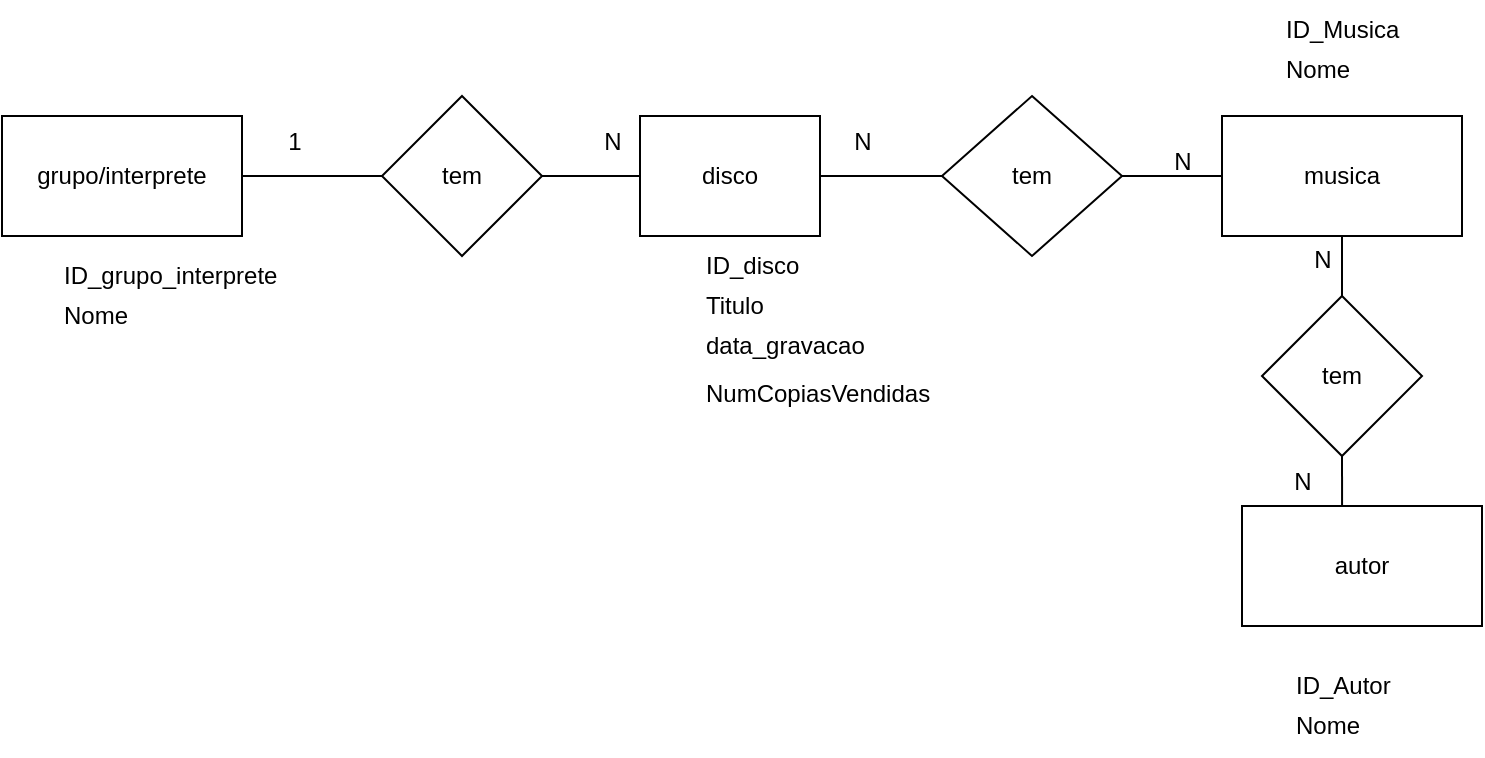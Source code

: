 <mxfile version="22.0.8" type="device">
  <diagram name="Página-1" id="EM6crfa3shj2-9QgIarh">
    <mxGraphModel dx="1194" dy="641" grid="1" gridSize="10" guides="1" tooltips="1" connect="1" arrows="1" fold="1" page="1" pageScale="1" pageWidth="827" pageHeight="1169" math="0" shadow="0">
      <root>
        <mxCell id="0" />
        <mxCell id="1" parent="0" />
        <mxCell id="ut3qqGEc8KGKoZDs4Zqt-1" value="grupo/interprete" style="rounded=0;whiteSpace=wrap;html=1;" vertex="1" parent="1">
          <mxGeometry x="50" y="190" width="120" height="60" as="geometry" />
        </mxCell>
        <mxCell id="ut3qqGEc8KGKoZDs4Zqt-2" value="musica" style="rounded=0;whiteSpace=wrap;html=1;" vertex="1" parent="1">
          <mxGeometry x="660" y="190" width="120" height="60" as="geometry" />
        </mxCell>
        <mxCell id="ut3qqGEc8KGKoZDs4Zqt-3" value="disco" style="rounded=0;whiteSpace=wrap;html=1;" vertex="1" parent="1">
          <mxGeometry x="369" y="190" width="90" height="60" as="geometry" />
        </mxCell>
        <mxCell id="ut3qqGEc8KGKoZDs4Zqt-4" value="tem" style="rhombus;whiteSpace=wrap;html=1;" vertex="1" parent="1">
          <mxGeometry x="240" y="180" width="80" height="80" as="geometry" />
        </mxCell>
        <mxCell id="ut3qqGEc8KGKoZDs4Zqt-5" value="" style="endArrow=none;html=1;rounded=0;exitX=0;exitY=0.5;exitDx=0;exitDy=0;entryX=1;entryY=0.5;entryDx=0;entryDy=0;" edge="1" parent="1" source="ut3qqGEc8KGKoZDs4Zqt-4" target="ut3qqGEc8KGKoZDs4Zqt-1">
          <mxGeometry width="50" height="50" relative="1" as="geometry">
            <mxPoint x="390" y="110" as="sourcePoint" />
            <mxPoint x="470" y="220" as="targetPoint" />
          </mxGeometry>
        </mxCell>
        <mxCell id="ut3qqGEc8KGKoZDs4Zqt-6" value="" style="endArrow=none;html=1;rounded=0;exitX=1;exitY=0.5;exitDx=0;exitDy=0;" edge="1" parent="1" source="ut3qqGEc8KGKoZDs4Zqt-4" target="ut3qqGEc8KGKoZDs4Zqt-3">
          <mxGeometry width="50" height="50" relative="1" as="geometry">
            <mxPoint x="390" y="220" as="sourcePoint" />
            <mxPoint x="240" y="220" as="targetPoint" />
          </mxGeometry>
        </mxCell>
        <mxCell id="ut3qqGEc8KGKoZDs4Zqt-7" value="1" style="text;html=1;align=center;verticalAlign=middle;resizable=0;points=[];autosize=1;strokeColor=none;fillColor=none;" vertex="1" parent="1">
          <mxGeometry x="181" y="188" width="30" height="30" as="geometry" />
        </mxCell>
        <mxCell id="ut3qqGEc8KGKoZDs4Zqt-9" value="ID_grupo_interprete" style="text;html=1;align=left;verticalAlign=middle;resizable=0;points=[];autosize=1;strokeColor=none;fillColor=none;" vertex="1" parent="1">
          <mxGeometry x="79" y="255" width="130" height="30" as="geometry" />
        </mxCell>
        <mxCell id="ut3qqGEc8KGKoZDs4Zqt-10" value="Nome" style="text;html=1;align=left;verticalAlign=middle;resizable=0;points=[];autosize=1;strokeColor=none;fillColor=none;" vertex="1" parent="1">
          <mxGeometry x="79" y="275" width="60" height="30" as="geometry" />
        </mxCell>
        <mxCell id="ut3qqGEc8KGKoZDs4Zqt-11" value="ID_disco" style="text;html=1;align=left;verticalAlign=middle;resizable=0;points=[];autosize=1;strokeColor=none;fillColor=none;" vertex="1" parent="1">
          <mxGeometry x="400" y="250" width="70" height="30" as="geometry" />
        </mxCell>
        <mxCell id="ut3qqGEc8KGKoZDs4Zqt-12" value="Titulo" style="text;html=1;align=left;verticalAlign=middle;resizable=0;points=[];autosize=1;strokeColor=none;fillColor=none;" vertex="1" parent="1">
          <mxGeometry x="400" y="270" width="50" height="30" as="geometry" />
        </mxCell>
        <mxCell id="ut3qqGEc8KGKoZDs4Zqt-13" value="data_gravacao" style="text;html=1;align=left;verticalAlign=middle;resizable=0;points=[];autosize=1;strokeColor=none;fillColor=none;" vertex="1" parent="1">
          <mxGeometry x="400" y="290" width="100" height="30" as="geometry" />
        </mxCell>
        <mxCell id="ut3qqGEc8KGKoZDs4Zqt-15" value="tem" style="rhombus;whiteSpace=wrap;html=1;" vertex="1" parent="1">
          <mxGeometry x="520" y="180" width="90" height="80" as="geometry" />
        </mxCell>
        <mxCell id="ut3qqGEc8KGKoZDs4Zqt-16" value="" style="endArrow=none;html=1;rounded=0;exitX=1;exitY=0.5;exitDx=0;exitDy=0;entryX=0;entryY=0.5;entryDx=0;entryDy=0;" edge="1" parent="1" source="ut3qqGEc8KGKoZDs4Zqt-15" target="ut3qqGEc8KGKoZDs4Zqt-2">
          <mxGeometry width="50" height="50" relative="1" as="geometry">
            <mxPoint x="610" y="110" as="sourcePoint" />
            <mxPoint x="640" y="220" as="targetPoint" />
          </mxGeometry>
        </mxCell>
        <mxCell id="ut3qqGEc8KGKoZDs4Zqt-17" value="" style="endArrow=none;html=1;rounded=0;exitX=0;exitY=0.5;exitDx=0;exitDy=0;entryX=1;entryY=0.5;entryDx=0;entryDy=0;" edge="1" parent="1" source="ut3qqGEc8KGKoZDs4Zqt-15" target="ut3qqGEc8KGKoZDs4Zqt-3">
          <mxGeometry width="50" height="50" relative="1" as="geometry">
            <mxPoint x="610" y="110" as="sourcePoint" />
            <mxPoint x="490" y="220" as="targetPoint" />
          </mxGeometry>
        </mxCell>
        <mxCell id="ut3qqGEc8KGKoZDs4Zqt-18" value="Nome" style="text;html=1;align=left;verticalAlign=middle;resizable=0;points=[];autosize=1;strokeColor=none;fillColor=none;" vertex="1" parent="1">
          <mxGeometry x="690" y="152" width="60" height="30" as="geometry" />
        </mxCell>
        <mxCell id="ut3qqGEc8KGKoZDs4Zqt-20" value="ID_Musica" style="text;html=1;align=left;verticalAlign=middle;resizable=0;points=[];autosize=1;strokeColor=none;fillColor=none;" vertex="1" parent="1">
          <mxGeometry x="690" y="132" width="80" height="30" as="geometry" />
        </mxCell>
        <mxCell id="ut3qqGEc8KGKoZDs4Zqt-22" value="N" style="text;html=1;align=center;verticalAlign=middle;resizable=0;points=[];autosize=1;strokeColor=none;fillColor=none;" vertex="1" parent="1">
          <mxGeometry x="465" y="188" width="30" height="30" as="geometry" />
        </mxCell>
        <mxCell id="ut3qqGEc8KGKoZDs4Zqt-23" value="N" style="text;html=1;align=center;verticalAlign=middle;resizable=0;points=[];autosize=1;strokeColor=none;fillColor=none;" vertex="1" parent="1">
          <mxGeometry x="625" y="198" width="30" height="30" as="geometry" />
        </mxCell>
        <mxCell id="ut3qqGEc8KGKoZDs4Zqt-28" value="NumCopiasVendidas" style="text;html=1;align=left;verticalAlign=middle;resizable=0;points=[];autosize=1;strokeColor=none;fillColor=none;" vertex="1" parent="1">
          <mxGeometry x="400" y="314" width="140" height="30" as="geometry" />
        </mxCell>
        <mxCell id="ut3qqGEc8KGKoZDs4Zqt-29" value="autor" style="rounded=0;whiteSpace=wrap;html=1;" vertex="1" parent="1">
          <mxGeometry x="670" y="385" width="120" height="60" as="geometry" />
        </mxCell>
        <mxCell id="ut3qqGEc8KGKoZDs4Zqt-30" value="tem" style="rhombus;whiteSpace=wrap;html=1;" vertex="1" parent="1">
          <mxGeometry x="680" y="280" width="80" height="80" as="geometry" />
        </mxCell>
        <mxCell id="ut3qqGEc8KGKoZDs4Zqt-31" value="" style="endArrow=none;html=1;rounded=0;entryX=0.5;entryY=1;entryDx=0;entryDy=0;exitX=0.5;exitY=0;exitDx=0;exitDy=0;" edge="1" parent="1" source="ut3qqGEc8KGKoZDs4Zqt-30" target="ut3qqGEc8KGKoZDs4Zqt-2">
          <mxGeometry width="50" height="50" relative="1" as="geometry">
            <mxPoint x="390" y="360" as="sourcePoint" />
            <mxPoint x="440" y="310" as="targetPoint" />
          </mxGeometry>
        </mxCell>
        <mxCell id="ut3qqGEc8KGKoZDs4Zqt-32" value="" style="endArrow=none;html=1;rounded=0;entryX=0.5;entryY=1;entryDx=0;entryDy=0;exitX=0.417;exitY=0;exitDx=0;exitDy=0;exitPerimeter=0;" edge="1" parent="1" source="ut3qqGEc8KGKoZDs4Zqt-29" target="ut3qqGEc8KGKoZDs4Zqt-30">
          <mxGeometry width="50" height="50" relative="1" as="geometry">
            <mxPoint x="390" y="360" as="sourcePoint" />
            <mxPoint x="440" y="310" as="targetPoint" />
          </mxGeometry>
        </mxCell>
        <mxCell id="ut3qqGEc8KGKoZDs4Zqt-33" value="N" style="text;html=1;align=center;verticalAlign=middle;resizable=0;points=[];autosize=1;strokeColor=none;fillColor=none;" vertex="1" parent="1">
          <mxGeometry x="695" y="247" width="30" height="30" as="geometry" />
        </mxCell>
        <mxCell id="ut3qqGEc8KGKoZDs4Zqt-34" value="N" style="text;html=1;align=center;verticalAlign=middle;resizable=0;points=[];autosize=1;strokeColor=none;fillColor=none;" vertex="1" parent="1">
          <mxGeometry x="685" y="358" width="30" height="30" as="geometry" />
        </mxCell>
        <mxCell id="ut3qqGEc8KGKoZDs4Zqt-35" value="N" style="text;html=1;align=center;verticalAlign=middle;resizable=0;points=[];autosize=1;strokeColor=none;fillColor=none;" vertex="1" parent="1">
          <mxGeometry x="340" y="188" width="30" height="30" as="geometry" />
        </mxCell>
        <mxCell id="ut3qqGEc8KGKoZDs4Zqt-36" value="Nome" style="text;html=1;align=left;verticalAlign=middle;resizable=0;points=[];autosize=1;strokeColor=none;fillColor=none;" vertex="1" parent="1">
          <mxGeometry x="695" y="480" width="60" height="30" as="geometry" />
        </mxCell>
        <mxCell id="ut3qqGEc8KGKoZDs4Zqt-37" value="ID_Autor" style="text;html=1;align=left;verticalAlign=middle;resizable=0;points=[];autosize=1;strokeColor=none;fillColor=none;" vertex="1" parent="1">
          <mxGeometry x="695" y="460" width="70" height="30" as="geometry" />
        </mxCell>
      </root>
    </mxGraphModel>
  </diagram>
</mxfile>
